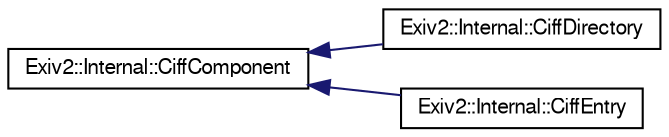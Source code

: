 digraph "Graphical Class Hierarchy"
{
  edge [fontname="FreeSans",fontsize="10",labelfontname="FreeSans",labelfontsize="10"];
  node [fontname="FreeSans",fontsize="10",shape=record];
  rankdir="LR";
  Node1 [label="Exiv2::Internal::CiffComponent",height=0.2,width=0.4,color="black", fillcolor="white", style="filled",URL="$classExiv2_1_1Internal_1_1CiffComponent.html",tooltip="Interface class for components of the CIFF directory hierarchy of a CRW (Canon Raw data) image..."];
  Node1 -> Node2 [dir="back",color="midnightblue",fontsize="10",style="solid",fontname="FreeSans"];
  Node2 [label="Exiv2::Internal::CiffDirectory",height=0.2,width=0.4,color="black", fillcolor="white", style="filled",URL="$classExiv2_1_1Internal_1_1CiffDirectory.html",tooltip="This class models a CIFF directory of a CRW (Canon Raw data) image. "];
  Node1 -> Node3 [dir="back",color="midnightblue",fontsize="10",style="solid",fontname="FreeSans"];
  Node3 [label="Exiv2::Internal::CiffEntry",height=0.2,width=0.4,color="black", fillcolor="white", style="filled",URL="$classExiv2_1_1Internal_1_1CiffEntry.html",tooltip="This class models one directory entry of a CIFF directory of a CRW (Canon Raw data) image..."];
}
